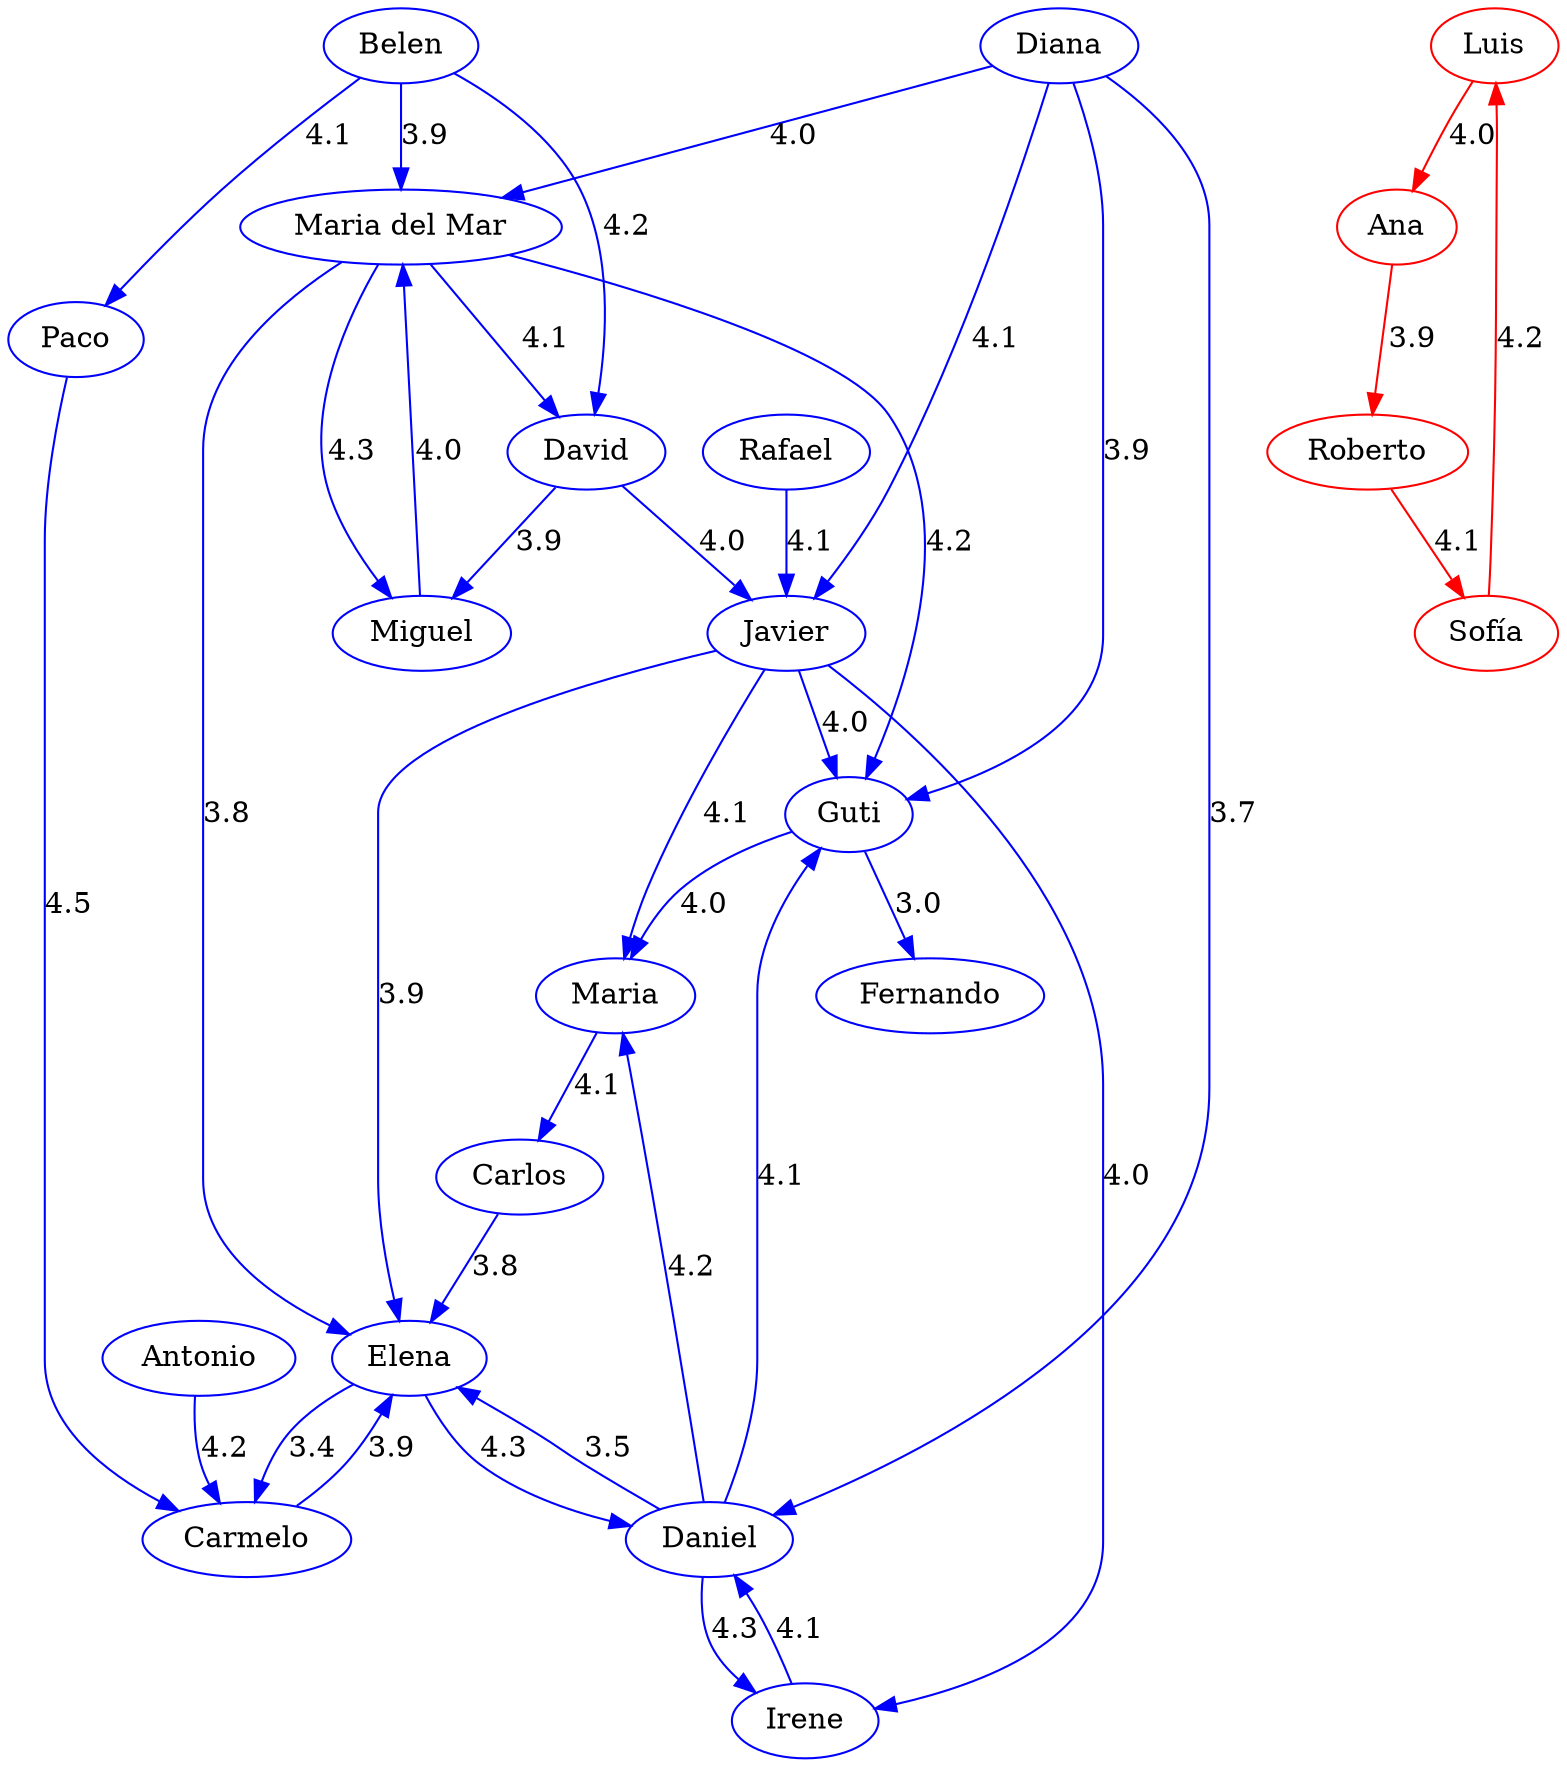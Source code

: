 strict digraph G {
  1 [ color="blue" label="Diana" ];
  2 [ color="blue" label="Guti" ];
  3 [ color="blue" label="David" ];
  4 [ color="blue" label="Miguel" ];
  5 [ color="blue" label="Belen" ];
  6 [ color="blue" label="Rafael" ];
  7 [ color="blue" label="Paco" ];
  8 [ color="blue" label="Elena" ];
  9 [ color="blue" label="Fernando" ];
  10 [ color="blue" label="Irene" ];
  11 [ color="blue" label="Antonio" ];
  12 [ color="blue" label="Maria" ];
  13 [ color="blue" label="Carlos" ];
  14 [ color="blue" label="Daniel" ];
  15 [ color="blue" label="Javier" ];
  16 [ color="blue" label="Maria del Mar" ];
  17 [ color="blue" label="Carmelo" ];
  18 [ color="red" label="Luis" ];
  19 [ color="red" label="Ana" ];
  20 [ color="red" label="Roberto" ];
  21 [ color="red" label="Sofía" ];
  1 -> 2 [ color="blue" label="3.9" ];
  1 -> 14 [ color="blue" label="3.7" ];
  1 -> 15 [ color="blue" label="4.1" ];
  1 -> 16 [ color="blue" label="4.0" ];
  14 -> 2 [ color="blue" label="4.1" ];
  14 -> 8 [ color="blue" label="3.5" ];
  14 -> 12 [ color="blue" label="4.2" ];
  14 -> 10 [ color="blue" label="4.3" ];
  15 -> 2 [ color="blue" label="4.0" ];
  15 -> 8 [ color="blue" label="3.9" ];
  15 -> 12 [ color="blue" label="4.1" ];
  15 -> 10 [ color="blue" label="4.0" ];
  16 -> 2 [ color="blue" label="4.2" ];
  16 -> 8 [ color="blue" label="3.8" ];
  16 -> 3 [ color="blue" label="4.1" ];
  16 -> 4 [ color="blue" label="4.3" ];
  13 -> 8 [ color="blue" label="3.8" ];
  17 -> 8 [ color="blue" label="3.9" ];
  3 -> 15 [ color="blue" label="4.0" ];
  5 -> 16 [ color="blue" label="3.9" ];
  10 -> 14 [ color="blue" label="4.1" ];
  2 -> 12 [ color="blue" label="4.0" ];
  11 -> 17 [ color="blue" label="4.2" ];
  2 -> 9 [ color="blue" label="3.0" ];
  3 -> 4 [ color="blue" label="3.9" ];
  4 -> 16 [ color="blue" label="4.0" ];
  5 -> 7 [ color="blue" label="4.1" ];
  6 -> 15 [ color="blue" label="4.1" ];
  8 -> 14 [ color="blue" label="4.3" ];
  5 -> 3 [ color="blue" label="4.2" ];
  7 -> 17 [ color="blue" label="4.5" ];
  12 -> 13 [ color="blue" label="4.1" ];
  8 -> 17 [ color="blue" label="3.4" ];
  18 -> 19 [ color="red" label="4.0" ];
  19 -> 20 [ color="red" label="3.9" ];
  20 -> 21 [ color="red" label="4.1" ];
  21 -> 18 [ color="red" label="4.2" ];
}
